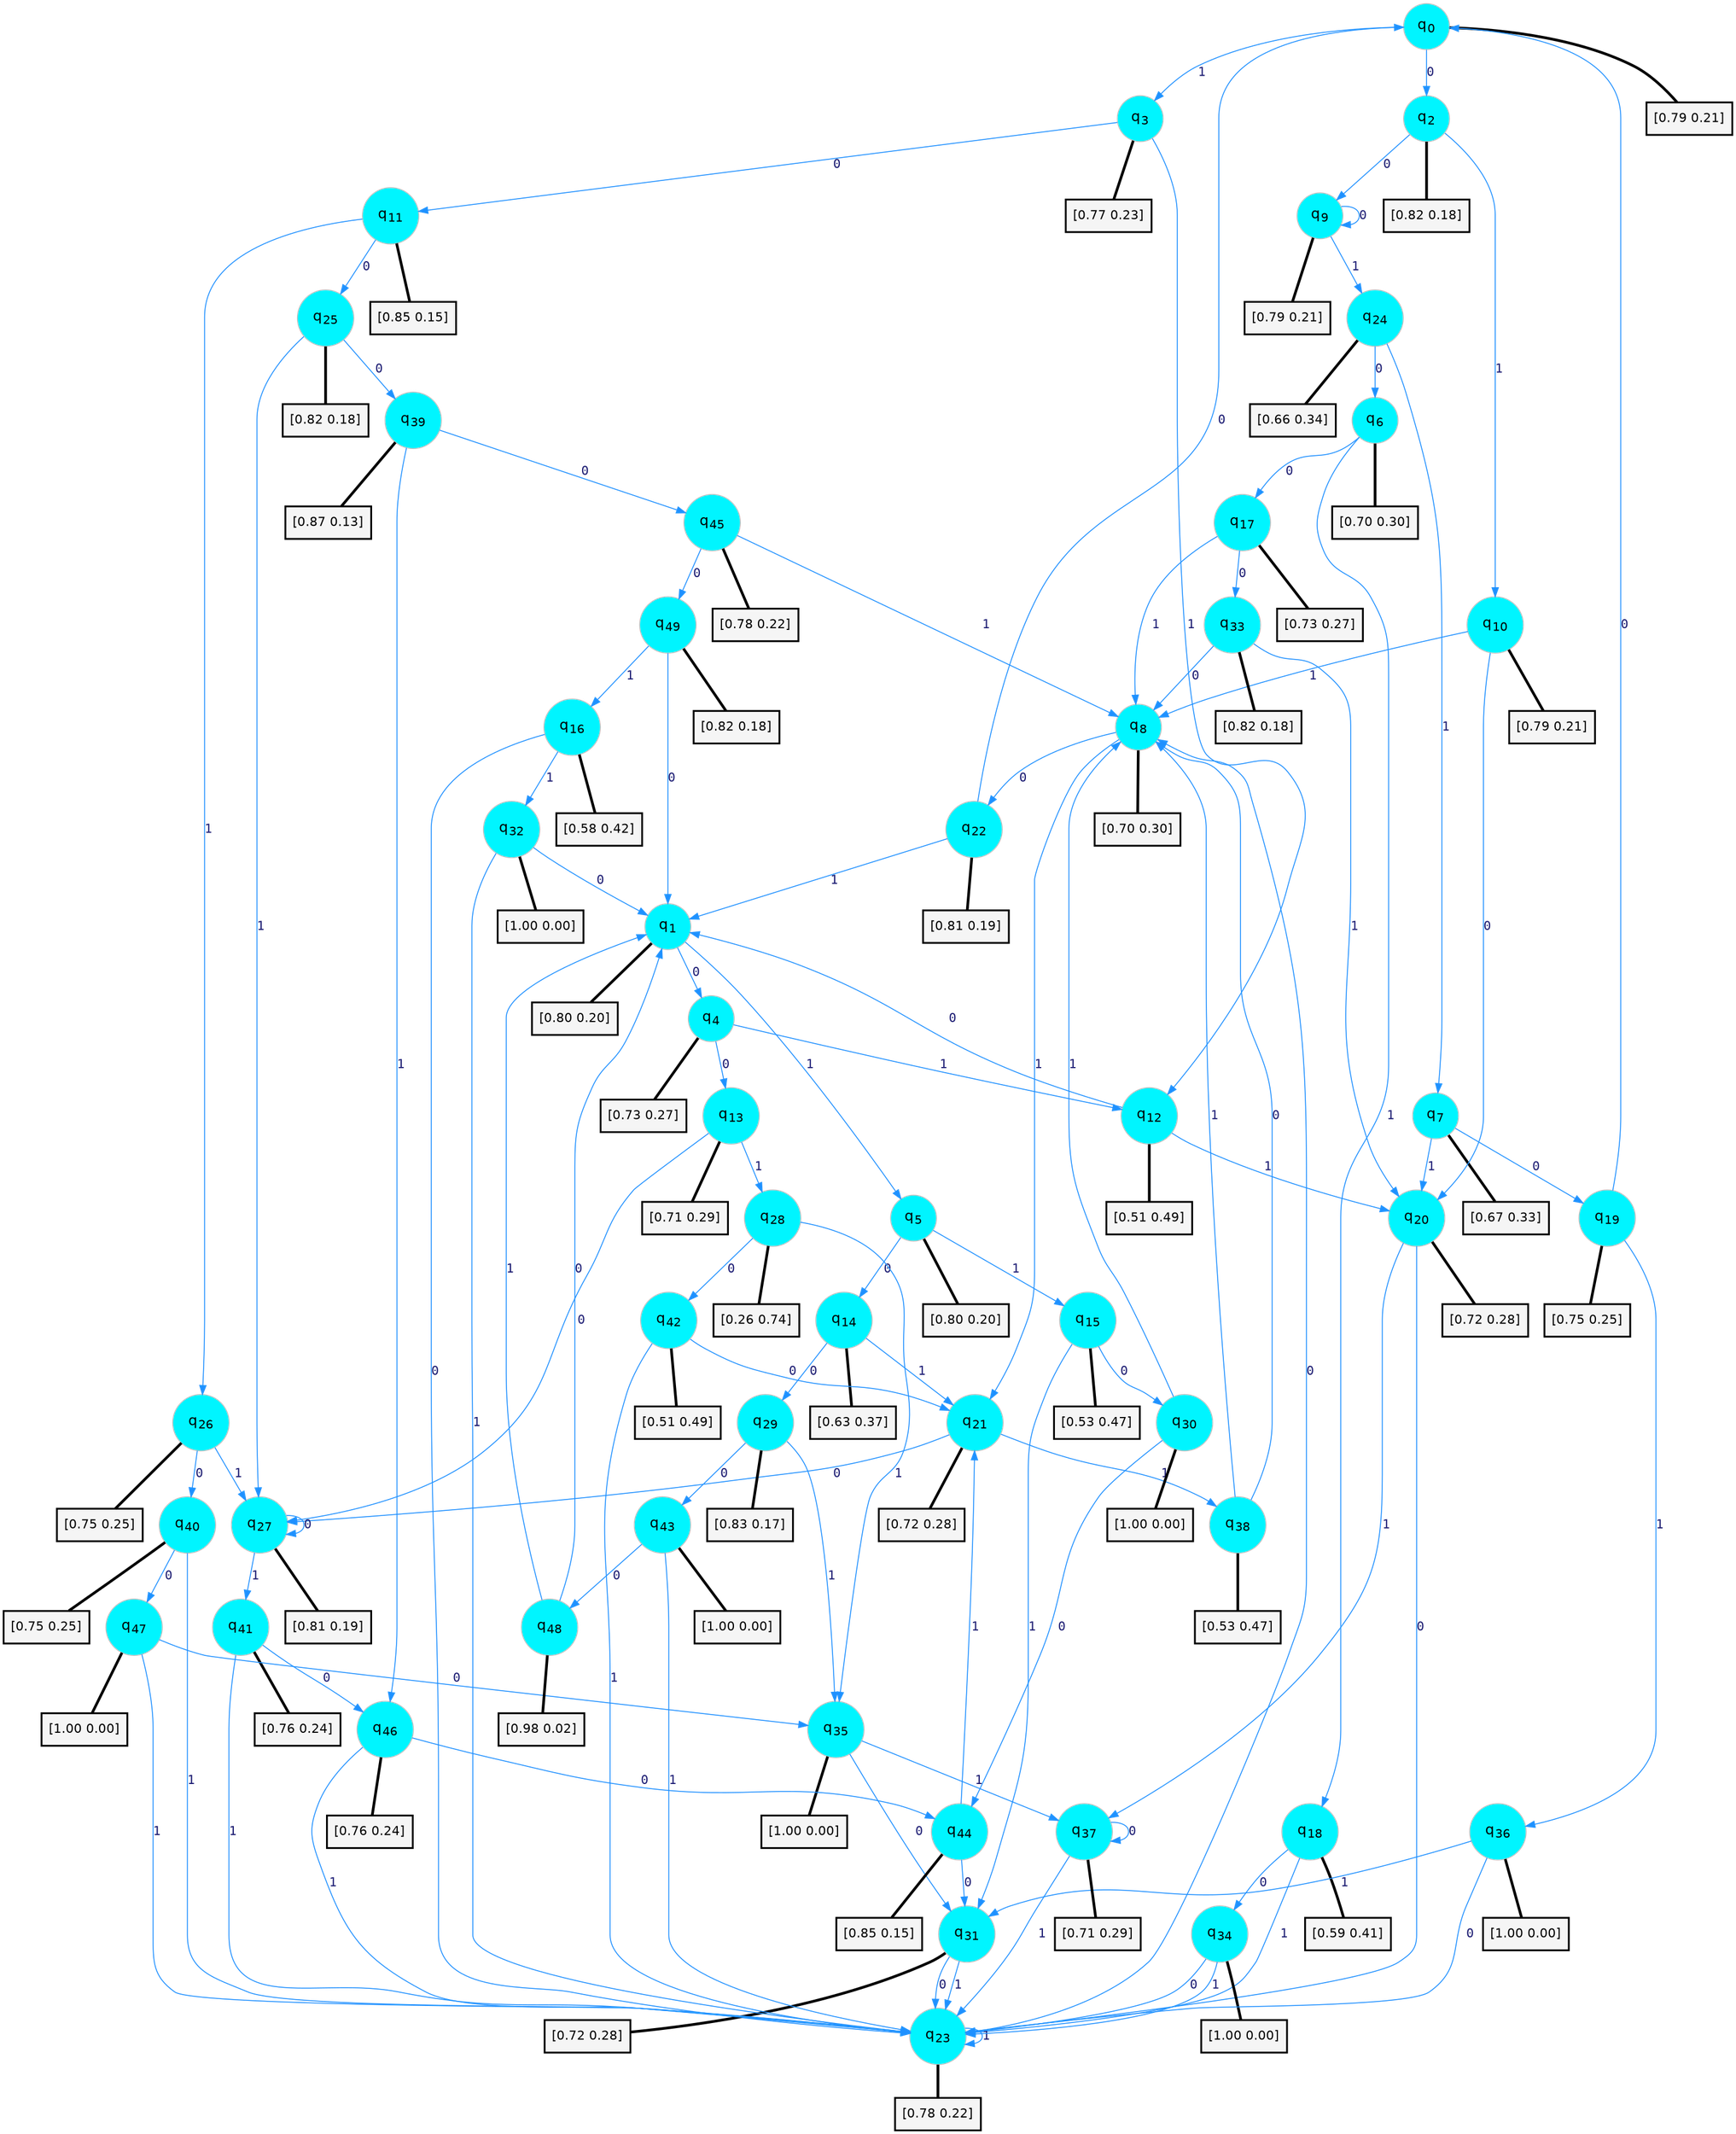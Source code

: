 digraph G {
graph [
bgcolor=transparent, dpi=300, rankdir=TD, size="40,25"];
node [
color=gray, fillcolor=turquoise1, fontcolor=black, fontname=Helvetica, fontsize=16, fontweight=bold, shape=circle, style=filled];
edge [
arrowsize=1, color=dodgerblue1, fontcolor=midnightblue, fontname=courier, fontweight=bold, penwidth=1, style=solid, weight=20];
0[label=<q<SUB>0</SUB>>];
1[label=<q<SUB>1</SUB>>];
2[label=<q<SUB>2</SUB>>];
3[label=<q<SUB>3</SUB>>];
4[label=<q<SUB>4</SUB>>];
5[label=<q<SUB>5</SUB>>];
6[label=<q<SUB>6</SUB>>];
7[label=<q<SUB>7</SUB>>];
8[label=<q<SUB>8</SUB>>];
9[label=<q<SUB>9</SUB>>];
10[label=<q<SUB>10</SUB>>];
11[label=<q<SUB>11</SUB>>];
12[label=<q<SUB>12</SUB>>];
13[label=<q<SUB>13</SUB>>];
14[label=<q<SUB>14</SUB>>];
15[label=<q<SUB>15</SUB>>];
16[label=<q<SUB>16</SUB>>];
17[label=<q<SUB>17</SUB>>];
18[label=<q<SUB>18</SUB>>];
19[label=<q<SUB>19</SUB>>];
20[label=<q<SUB>20</SUB>>];
21[label=<q<SUB>21</SUB>>];
22[label=<q<SUB>22</SUB>>];
23[label=<q<SUB>23</SUB>>];
24[label=<q<SUB>24</SUB>>];
25[label=<q<SUB>25</SUB>>];
26[label=<q<SUB>26</SUB>>];
27[label=<q<SUB>27</SUB>>];
28[label=<q<SUB>28</SUB>>];
29[label=<q<SUB>29</SUB>>];
30[label=<q<SUB>30</SUB>>];
31[label=<q<SUB>31</SUB>>];
32[label=<q<SUB>32</SUB>>];
33[label=<q<SUB>33</SUB>>];
34[label=<q<SUB>34</SUB>>];
35[label=<q<SUB>35</SUB>>];
36[label=<q<SUB>36</SUB>>];
37[label=<q<SUB>37</SUB>>];
38[label=<q<SUB>38</SUB>>];
39[label=<q<SUB>39</SUB>>];
40[label=<q<SUB>40</SUB>>];
41[label=<q<SUB>41</SUB>>];
42[label=<q<SUB>42</SUB>>];
43[label=<q<SUB>43</SUB>>];
44[label=<q<SUB>44</SUB>>];
45[label=<q<SUB>45</SUB>>];
46[label=<q<SUB>46</SUB>>];
47[label=<q<SUB>47</SUB>>];
48[label=<q<SUB>48</SUB>>];
49[label=<q<SUB>49</SUB>>];
50[label="[0.79 0.21]", shape=box,fontcolor=black, fontname=Helvetica, fontsize=14, penwidth=2, fillcolor=whitesmoke,color=black];
51[label="[0.80 0.20]", shape=box,fontcolor=black, fontname=Helvetica, fontsize=14, penwidth=2, fillcolor=whitesmoke,color=black];
52[label="[0.82 0.18]", shape=box,fontcolor=black, fontname=Helvetica, fontsize=14, penwidth=2, fillcolor=whitesmoke,color=black];
53[label="[0.77 0.23]", shape=box,fontcolor=black, fontname=Helvetica, fontsize=14, penwidth=2, fillcolor=whitesmoke,color=black];
54[label="[0.73 0.27]", shape=box,fontcolor=black, fontname=Helvetica, fontsize=14, penwidth=2, fillcolor=whitesmoke,color=black];
55[label="[0.80 0.20]", shape=box,fontcolor=black, fontname=Helvetica, fontsize=14, penwidth=2, fillcolor=whitesmoke,color=black];
56[label="[0.70 0.30]", shape=box,fontcolor=black, fontname=Helvetica, fontsize=14, penwidth=2, fillcolor=whitesmoke,color=black];
57[label="[0.67 0.33]", shape=box,fontcolor=black, fontname=Helvetica, fontsize=14, penwidth=2, fillcolor=whitesmoke,color=black];
58[label="[0.70 0.30]", shape=box,fontcolor=black, fontname=Helvetica, fontsize=14, penwidth=2, fillcolor=whitesmoke,color=black];
59[label="[0.79 0.21]", shape=box,fontcolor=black, fontname=Helvetica, fontsize=14, penwidth=2, fillcolor=whitesmoke,color=black];
60[label="[0.79 0.21]", shape=box,fontcolor=black, fontname=Helvetica, fontsize=14, penwidth=2, fillcolor=whitesmoke,color=black];
61[label="[0.85 0.15]", shape=box,fontcolor=black, fontname=Helvetica, fontsize=14, penwidth=2, fillcolor=whitesmoke,color=black];
62[label="[0.51 0.49]", shape=box,fontcolor=black, fontname=Helvetica, fontsize=14, penwidth=2, fillcolor=whitesmoke,color=black];
63[label="[0.71 0.29]", shape=box,fontcolor=black, fontname=Helvetica, fontsize=14, penwidth=2, fillcolor=whitesmoke,color=black];
64[label="[0.63 0.37]", shape=box,fontcolor=black, fontname=Helvetica, fontsize=14, penwidth=2, fillcolor=whitesmoke,color=black];
65[label="[0.53 0.47]", shape=box,fontcolor=black, fontname=Helvetica, fontsize=14, penwidth=2, fillcolor=whitesmoke,color=black];
66[label="[0.58 0.42]", shape=box,fontcolor=black, fontname=Helvetica, fontsize=14, penwidth=2, fillcolor=whitesmoke,color=black];
67[label="[0.73 0.27]", shape=box,fontcolor=black, fontname=Helvetica, fontsize=14, penwidth=2, fillcolor=whitesmoke,color=black];
68[label="[0.59 0.41]", shape=box,fontcolor=black, fontname=Helvetica, fontsize=14, penwidth=2, fillcolor=whitesmoke,color=black];
69[label="[0.75 0.25]", shape=box,fontcolor=black, fontname=Helvetica, fontsize=14, penwidth=2, fillcolor=whitesmoke,color=black];
70[label="[0.72 0.28]", shape=box,fontcolor=black, fontname=Helvetica, fontsize=14, penwidth=2, fillcolor=whitesmoke,color=black];
71[label="[0.72 0.28]", shape=box,fontcolor=black, fontname=Helvetica, fontsize=14, penwidth=2, fillcolor=whitesmoke,color=black];
72[label="[0.81 0.19]", shape=box,fontcolor=black, fontname=Helvetica, fontsize=14, penwidth=2, fillcolor=whitesmoke,color=black];
73[label="[0.78 0.22]", shape=box,fontcolor=black, fontname=Helvetica, fontsize=14, penwidth=2, fillcolor=whitesmoke,color=black];
74[label="[0.66 0.34]", shape=box,fontcolor=black, fontname=Helvetica, fontsize=14, penwidth=2, fillcolor=whitesmoke,color=black];
75[label="[0.82 0.18]", shape=box,fontcolor=black, fontname=Helvetica, fontsize=14, penwidth=2, fillcolor=whitesmoke,color=black];
76[label="[0.75 0.25]", shape=box,fontcolor=black, fontname=Helvetica, fontsize=14, penwidth=2, fillcolor=whitesmoke,color=black];
77[label="[0.81 0.19]", shape=box,fontcolor=black, fontname=Helvetica, fontsize=14, penwidth=2, fillcolor=whitesmoke,color=black];
78[label="[0.26 0.74]", shape=box,fontcolor=black, fontname=Helvetica, fontsize=14, penwidth=2, fillcolor=whitesmoke,color=black];
79[label="[0.83 0.17]", shape=box,fontcolor=black, fontname=Helvetica, fontsize=14, penwidth=2, fillcolor=whitesmoke,color=black];
80[label="[1.00 0.00]", shape=box,fontcolor=black, fontname=Helvetica, fontsize=14, penwidth=2, fillcolor=whitesmoke,color=black];
81[label="[0.72 0.28]", shape=box,fontcolor=black, fontname=Helvetica, fontsize=14, penwidth=2, fillcolor=whitesmoke,color=black];
82[label="[1.00 0.00]", shape=box,fontcolor=black, fontname=Helvetica, fontsize=14, penwidth=2, fillcolor=whitesmoke,color=black];
83[label="[0.82 0.18]", shape=box,fontcolor=black, fontname=Helvetica, fontsize=14, penwidth=2, fillcolor=whitesmoke,color=black];
84[label="[1.00 0.00]", shape=box,fontcolor=black, fontname=Helvetica, fontsize=14, penwidth=2, fillcolor=whitesmoke,color=black];
85[label="[1.00 0.00]", shape=box,fontcolor=black, fontname=Helvetica, fontsize=14, penwidth=2, fillcolor=whitesmoke,color=black];
86[label="[1.00 0.00]", shape=box,fontcolor=black, fontname=Helvetica, fontsize=14, penwidth=2, fillcolor=whitesmoke,color=black];
87[label="[0.71 0.29]", shape=box,fontcolor=black, fontname=Helvetica, fontsize=14, penwidth=2, fillcolor=whitesmoke,color=black];
88[label="[0.53 0.47]", shape=box,fontcolor=black, fontname=Helvetica, fontsize=14, penwidth=2, fillcolor=whitesmoke,color=black];
89[label="[0.87 0.13]", shape=box,fontcolor=black, fontname=Helvetica, fontsize=14, penwidth=2, fillcolor=whitesmoke,color=black];
90[label="[0.75 0.25]", shape=box,fontcolor=black, fontname=Helvetica, fontsize=14, penwidth=2, fillcolor=whitesmoke,color=black];
91[label="[0.76 0.24]", shape=box,fontcolor=black, fontname=Helvetica, fontsize=14, penwidth=2, fillcolor=whitesmoke,color=black];
92[label="[0.51 0.49]", shape=box,fontcolor=black, fontname=Helvetica, fontsize=14, penwidth=2, fillcolor=whitesmoke,color=black];
93[label="[1.00 0.00]", shape=box,fontcolor=black, fontname=Helvetica, fontsize=14, penwidth=2, fillcolor=whitesmoke,color=black];
94[label="[0.85 0.15]", shape=box,fontcolor=black, fontname=Helvetica, fontsize=14, penwidth=2, fillcolor=whitesmoke,color=black];
95[label="[0.78 0.22]", shape=box,fontcolor=black, fontname=Helvetica, fontsize=14, penwidth=2, fillcolor=whitesmoke,color=black];
96[label="[0.76 0.24]", shape=box,fontcolor=black, fontname=Helvetica, fontsize=14, penwidth=2, fillcolor=whitesmoke,color=black];
97[label="[1.00 0.00]", shape=box,fontcolor=black, fontname=Helvetica, fontsize=14, penwidth=2, fillcolor=whitesmoke,color=black];
98[label="[0.98 0.02]", shape=box,fontcolor=black, fontname=Helvetica, fontsize=14, penwidth=2, fillcolor=whitesmoke,color=black];
99[label="[0.82 0.18]", shape=box,fontcolor=black, fontname=Helvetica, fontsize=14, penwidth=2, fillcolor=whitesmoke,color=black];
0->2 [label=0];
0->3 [label=1];
0->50 [arrowhead=none, penwidth=3,color=black];
1->4 [label=0];
1->5 [label=1];
1->51 [arrowhead=none, penwidth=3,color=black];
2->9 [label=0];
2->10 [label=1];
2->52 [arrowhead=none, penwidth=3,color=black];
3->11 [label=0];
3->12 [label=1];
3->53 [arrowhead=none, penwidth=3,color=black];
4->13 [label=0];
4->12 [label=1];
4->54 [arrowhead=none, penwidth=3,color=black];
5->14 [label=0];
5->15 [label=1];
5->55 [arrowhead=none, penwidth=3,color=black];
6->17 [label=0];
6->18 [label=1];
6->56 [arrowhead=none, penwidth=3,color=black];
7->19 [label=0];
7->20 [label=1];
7->57 [arrowhead=none, penwidth=3,color=black];
8->22 [label=0];
8->21 [label=1];
8->58 [arrowhead=none, penwidth=3,color=black];
9->9 [label=0];
9->24 [label=1];
9->59 [arrowhead=none, penwidth=3,color=black];
10->20 [label=0];
10->8 [label=1];
10->60 [arrowhead=none, penwidth=3,color=black];
11->25 [label=0];
11->26 [label=1];
11->61 [arrowhead=none, penwidth=3,color=black];
12->1 [label=0];
12->20 [label=1];
12->62 [arrowhead=none, penwidth=3,color=black];
13->27 [label=0];
13->28 [label=1];
13->63 [arrowhead=none, penwidth=3,color=black];
14->29 [label=0];
14->21 [label=1];
14->64 [arrowhead=none, penwidth=3,color=black];
15->30 [label=0];
15->31 [label=1];
15->65 [arrowhead=none, penwidth=3,color=black];
16->23 [label=0];
16->32 [label=1];
16->66 [arrowhead=none, penwidth=3,color=black];
17->33 [label=0];
17->8 [label=1];
17->67 [arrowhead=none, penwidth=3,color=black];
18->34 [label=0];
18->23 [label=1];
18->68 [arrowhead=none, penwidth=3,color=black];
19->0 [label=0];
19->36 [label=1];
19->69 [arrowhead=none, penwidth=3,color=black];
20->23 [label=0];
20->37 [label=1];
20->70 [arrowhead=none, penwidth=3,color=black];
21->27 [label=0];
21->38 [label=1];
21->71 [arrowhead=none, penwidth=3,color=black];
22->0 [label=0];
22->1 [label=1];
22->72 [arrowhead=none, penwidth=3,color=black];
23->8 [label=0];
23->23 [label=1];
23->73 [arrowhead=none, penwidth=3,color=black];
24->6 [label=0];
24->7 [label=1];
24->74 [arrowhead=none, penwidth=3,color=black];
25->39 [label=0];
25->27 [label=1];
25->75 [arrowhead=none, penwidth=3,color=black];
26->40 [label=0];
26->27 [label=1];
26->76 [arrowhead=none, penwidth=3,color=black];
27->27 [label=0];
27->41 [label=1];
27->77 [arrowhead=none, penwidth=3,color=black];
28->42 [label=0];
28->35 [label=1];
28->78 [arrowhead=none, penwidth=3,color=black];
29->43 [label=0];
29->35 [label=1];
29->79 [arrowhead=none, penwidth=3,color=black];
30->44 [label=0];
30->8 [label=1];
30->80 [arrowhead=none, penwidth=3,color=black];
31->23 [label=0];
31->23 [label=1];
31->81 [arrowhead=none, penwidth=3,color=black];
32->1 [label=0];
32->23 [label=1];
32->82 [arrowhead=none, penwidth=3,color=black];
33->8 [label=0];
33->20 [label=1];
33->83 [arrowhead=none, penwidth=3,color=black];
34->23 [label=0];
34->23 [label=1];
34->84 [arrowhead=none, penwidth=3,color=black];
35->31 [label=0];
35->37 [label=1];
35->85 [arrowhead=none, penwidth=3,color=black];
36->23 [label=0];
36->31 [label=1];
36->86 [arrowhead=none, penwidth=3,color=black];
37->37 [label=0];
37->23 [label=1];
37->87 [arrowhead=none, penwidth=3,color=black];
38->8 [label=0];
38->8 [label=1];
38->88 [arrowhead=none, penwidth=3,color=black];
39->45 [label=0];
39->46 [label=1];
39->89 [arrowhead=none, penwidth=3,color=black];
40->47 [label=0];
40->23 [label=1];
40->90 [arrowhead=none, penwidth=3,color=black];
41->46 [label=0];
41->23 [label=1];
41->91 [arrowhead=none, penwidth=3,color=black];
42->21 [label=0];
42->23 [label=1];
42->92 [arrowhead=none, penwidth=3,color=black];
43->48 [label=0];
43->23 [label=1];
43->93 [arrowhead=none, penwidth=3,color=black];
44->31 [label=0];
44->21 [label=1];
44->94 [arrowhead=none, penwidth=3,color=black];
45->49 [label=0];
45->8 [label=1];
45->95 [arrowhead=none, penwidth=3,color=black];
46->44 [label=0];
46->23 [label=1];
46->96 [arrowhead=none, penwidth=3,color=black];
47->35 [label=0];
47->23 [label=1];
47->97 [arrowhead=none, penwidth=3,color=black];
48->1 [label=0];
48->1 [label=1];
48->98 [arrowhead=none, penwidth=3,color=black];
49->1 [label=0];
49->16 [label=1];
49->99 [arrowhead=none, penwidth=3,color=black];
}
